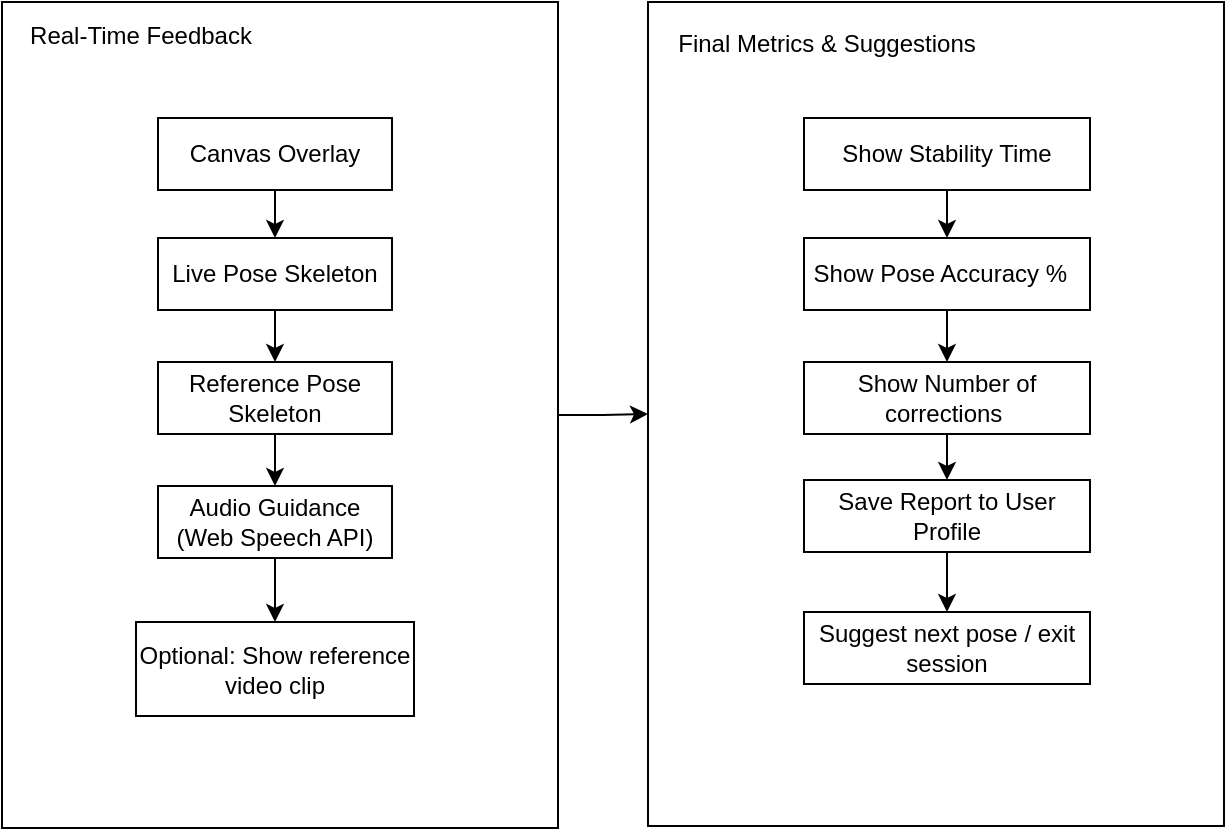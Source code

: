 <mxfile version="28.0.6">
  <diagram name="Page-1" id="k_7DdG2bsZ3LLCy5MZhk">
    <mxGraphModel dx="872" dy="477" grid="0" gridSize="10" guides="1" tooltips="1" connect="1" arrows="1" fold="1" page="1" pageScale="1" pageWidth="850" pageHeight="1100" math="0" shadow="0">
      <root>
        <mxCell id="0" />
        <mxCell id="1" parent="0" />
        <mxCell id="lIQJX68cG-TCtlWwf6WE-1" value="" style="edgeStyle=orthogonalEdgeStyle;rounded=0;orthogonalLoop=1;jettySize=auto;html=1;" edge="1" parent="1" source="lIQJX68cG-TCtlWwf6WE-2" target="lIQJX68cG-TCtlWwf6WE-10">
          <mxGeometry relative="1" as="geometry" />
        </mxCell>
        <mxCell id="lIQJX68cG-TCtlWwf6WE-2" value="" style="rounded=0;whiteSpace=wrap;html=1;" vertex="1" parent="1">
          <mxGeometry x="120" y="30" width="278" height="413" as="geometry" />
        </mxCell>
        <mxCell id="lIQJX68cG-TCtlWwf6WE-3" value="Real-Time Feedback" style="text;html=1;align=center;verticalAlign=middle;resizable=0;points=[];autosize=1;strokeColor=none;fillColor=none;" vertex="1" parent="1">
          <mxGeometry x="124" y="34" width="129" height="26" as="geometry" />
        </mxCell>
        <mxCell id="lIQJX68cG-TCtlWwf6WE-4" style="edgeStyle=orthogonalEdgeStyle;rounded=0;orthogonalLoop=1;jettySize=auto;html=1;exitX=0.5;exitY=1;exitDx=0;exitDy=0;" edge="1" parent="1" source="lIQJX68cG-TCtlWwf6WE-5" target="lIQJX68cG-TCtlWwf6WE-7">
          <mxGeometry relative="1" as="geometry" />
        </mxCell>
        <mxCell id="lIQJX68cG-TCtlWwf6WE-5" value="Canvas Overlay" style="rounded=0;whiteSpace=wrap;html=1;" vertex="1" parent="1">
          <mxGeometry x="198" y="88" width="117" height="36" as="geometry" />
        </mxCell>
        <mxCell id="lIQJX68cG-TCtlWwf6WE-6" style="edgeStyle=orthogonalEdgeStyle;rounded=0;orthogonalLoop=1;jettySize=auto;html=1;exitX=0.5;exitY=1;exitDx=0;exitDy=0;" edge="1" parent="1" source="lIQJX68cG-TCtlWwf6WE-7" target="lIQJX68cG-TCtlWwf6WE-9">
          <mxGeometry relative="1" as="geometry" />
        </mxCell>
        <mxCell id="lIQJX68cG-TCtlWwf6WE-7" value="Live Pose Skeleton" style="rounded=0;whiteSpace=wrap;html=1;" vertex="1" parent="1">
          <mxGeometry x="198" y="148" width="117" height="36" as="geometry" />
        </mxCell>
        <mxCell id="lIQJX68cG-TCtlWwf6WE-8" style="edgeStyle=orthogonalEdgeStyle;rounded=0;orthogonalLoop=1;jettySize=auto;html=1;exitX=0.5;exitY=1;exitDx=0;exitDy=0;entryX=0.5;entryY=0;entryDx=0;entryDy=0;" edge="1" parent="1" source="lIQJX68cG-TCtlWwf6WE-9" target="lIQJX68cG-TCtlWwf6WE-22">
          <mxGeometry relative="1" as="geometry" />
        </mxCell>
        <mxCell id="lIQJX68cG-TCtlWwf6WE-9" value="Reference Pose Skeleton" style="rounded=0;whiteSpace=wrap;html=1;" vertex="1" parent="1">
          <mxGeometry x="198" y="210" width="117" height="36" as="geometry" />
        </mxCell>
        <mxCell id="lIQJX68cG-TCtlWwf6WE-10" value="" style="rounded=0;whiteSpace=wrap;html=1;" vertex="1" parent="1">
          <mxGeometry x="443" y="30" width="288" height="412" as="geometry" />
        </mxCell>
        <mxCell id="lIQJX68cG-TCtlWwf6WE-11" value="Final Metrics &amp;amp; Suggestions" style="text;html=1;align=center;verticalAlign=middle;resizable=0;points=[];autosize=1;strokeColor=none;fillColor=none;" vertex="1" parent="1">
          <mxGeometry x="448" y="38" width="167" height="26" as="geometry" />
        </mxCell>
        <mxCell id="lIQJX68cG-TCtlWwf6WE-12" style="edgeStyle=orthogonalEdgeStyle;rounded=0;orthogonalLoop=1;jettySize=auto;html=1;exitX=0.5;exitY=1;exitDx=0;exitDy=0;entryX=0.5;entryY=0;entryDx=0;entryDy=0;" edge="1" parent="1" source="lIQJX68cG-TCtlWwf6WE-13" target="lIQJX68cG-TCtlWwf6WE-15">
          <mxGeometry relative="1" as="geometry" />
        </mxCell>
        <mxCell id="lIQJX68cG-TCtlWwf6WE-13" value="Show Stability Time" style="rounded=0;whiteSpace=wrap;html=1;" vertex="1" parent="1">
          <mxGeometry x="521" y="88" width="143" height="36" as="geometry" />
        </mxCell>
        <mxCell id="lIQJX68cG-TCtlWwf6WE-14" style="edgeStyle=orthogonalEdgeStyle;rounded=0;orthogonalLoop=1;jettySize=auto;html=1;exitX=0.5;exitY=1;exitDx=0;exitDy=0;" edge="1" parent="1" source="lIQJX68cG-TCtlWwf6WE-15" target="lIQJX68cG-TCtlWwf6WE-17">
          <mxGeometry relative="1" as="geometry" />
        </mxCell>
        <mxCell id="lIQJX68cG-TCtlWwf6WE-15" value="Show Pose Accuracy %&amp;nbsp;&amp;nbsp;" style="rounded=0;whiteSpace=wrap;html=1;" vertex="1" parent="1">
          <mxGeometry x="521" y="148" width="143" height="36" as="geometry" />
        </mxCell>
        <mxCell id="lIQJX68cG-TCtlWwf6WE-16" style="edgeStyle=orthogonalEdgeStyle;rounded=0;orthogonalLoop=1;jettySize=auto;html=1;exitX=0.5;exitY=1;exitDx=0;exitDy=0;entryX=0.5;entryY=0;entryDx=0;entryDy=0;" edge="1" parent="1" source="lIQJX68cG-TCtlWwf6WE-17" target="lIQJX68cG-TCtlWwf6WE-19">
          <mxGeometry relative="1" as="geometry" />
        </mxCell>
        <mxCell id="lIQJX68cG-TCtlWwf6WE-17" value="Show Number of corrections&amp;nbsp;" style="rounded=0;whiteSpace=wrap;html=1;" vertex="1" parent="1">
          <mxGeometry x="521" y="210" width="143" height="36" as="geometry" />
        </mxCell>
        <mxCell id="lIQJX68cG-TCtlWwf6WE-18" style="edgeStyle=orthogonalEdgeStyle;rounded=0;orthogonalLoop=1;jettySize=auto;html=1;exitX=0.5;exitY=1;exitDx=0;exitDy=0;entryX=0.5;entryY=0;entryDx=0;entryDy=0;" edge="1" parent="1" source="lIQJX68cG-TCtlWwf6WE-19" target="lIQJX68cG-TCtlWwf6WE-20">
          <mxGeometry relative="1" as="geometry" />
        </mxCell>
        <mxCell id="lIQJX68cG-TCtlWwf6WE-19" value="Save Report to User Profile" style="rounded=0;whiteSpace=wrap;html=1;" vertex="1" parent="1">
          <mxGeometry x="521" y="269" width="143" height="36" as="geometry" />
        </mxCell>
        <mxCell id="lIQJX68cG-TCtlWwf6WE-20" value="Suggest next pose / exit session" style="rounded=0;whiteSpace=wrap;html=1;" vertex="1" parent="1">
          <mxGeometry x="521" y="335" width="143" height="36" as="geometry" />
        </mxCell>
        <mxCell id="lIQJX68cG-TCtlWwf6WE-21" style="edgeStyle=orthogonalEdgeStyle;rounded=0;orthogonalLoop=1;jettySize=auto;html=1;exitX=0.5;exitY=1;exitDx=0;exitDy=0;" edge="1" parent="1" source="lIQJX68cG-TCtlWwf6WE-22" target="lIQJX68cG-TCtlWwf6WE-23">
          <mxGeometry relative="1" as="geometry" />
        </mxCell>
        <mxCell id="lIQJX68cG-TCtlWwf6WE-22" value="Audio Guidance (Web Speech API)" style="rounded=0;whiteSpace=wrap;html=1;" vertex="1" parent="1">
          <mxGeometry x="198" y="272" width="117" height="36" as="geometry" />
        </mxCell>
        <mxCell id="lIQJX68cG-TCtlWwf6WE-23" value="Optional: Show reference video clip" style="rounded=0;whiteSpace=wrap;html=1;" vertex="1" parent="1">
          <mxGeometry x="187" y="340" width="139" height="47" as="geometry" />
        </mxCell>
      </root>
    </mxGraphModel>
  </diagram>
</mxfile>

